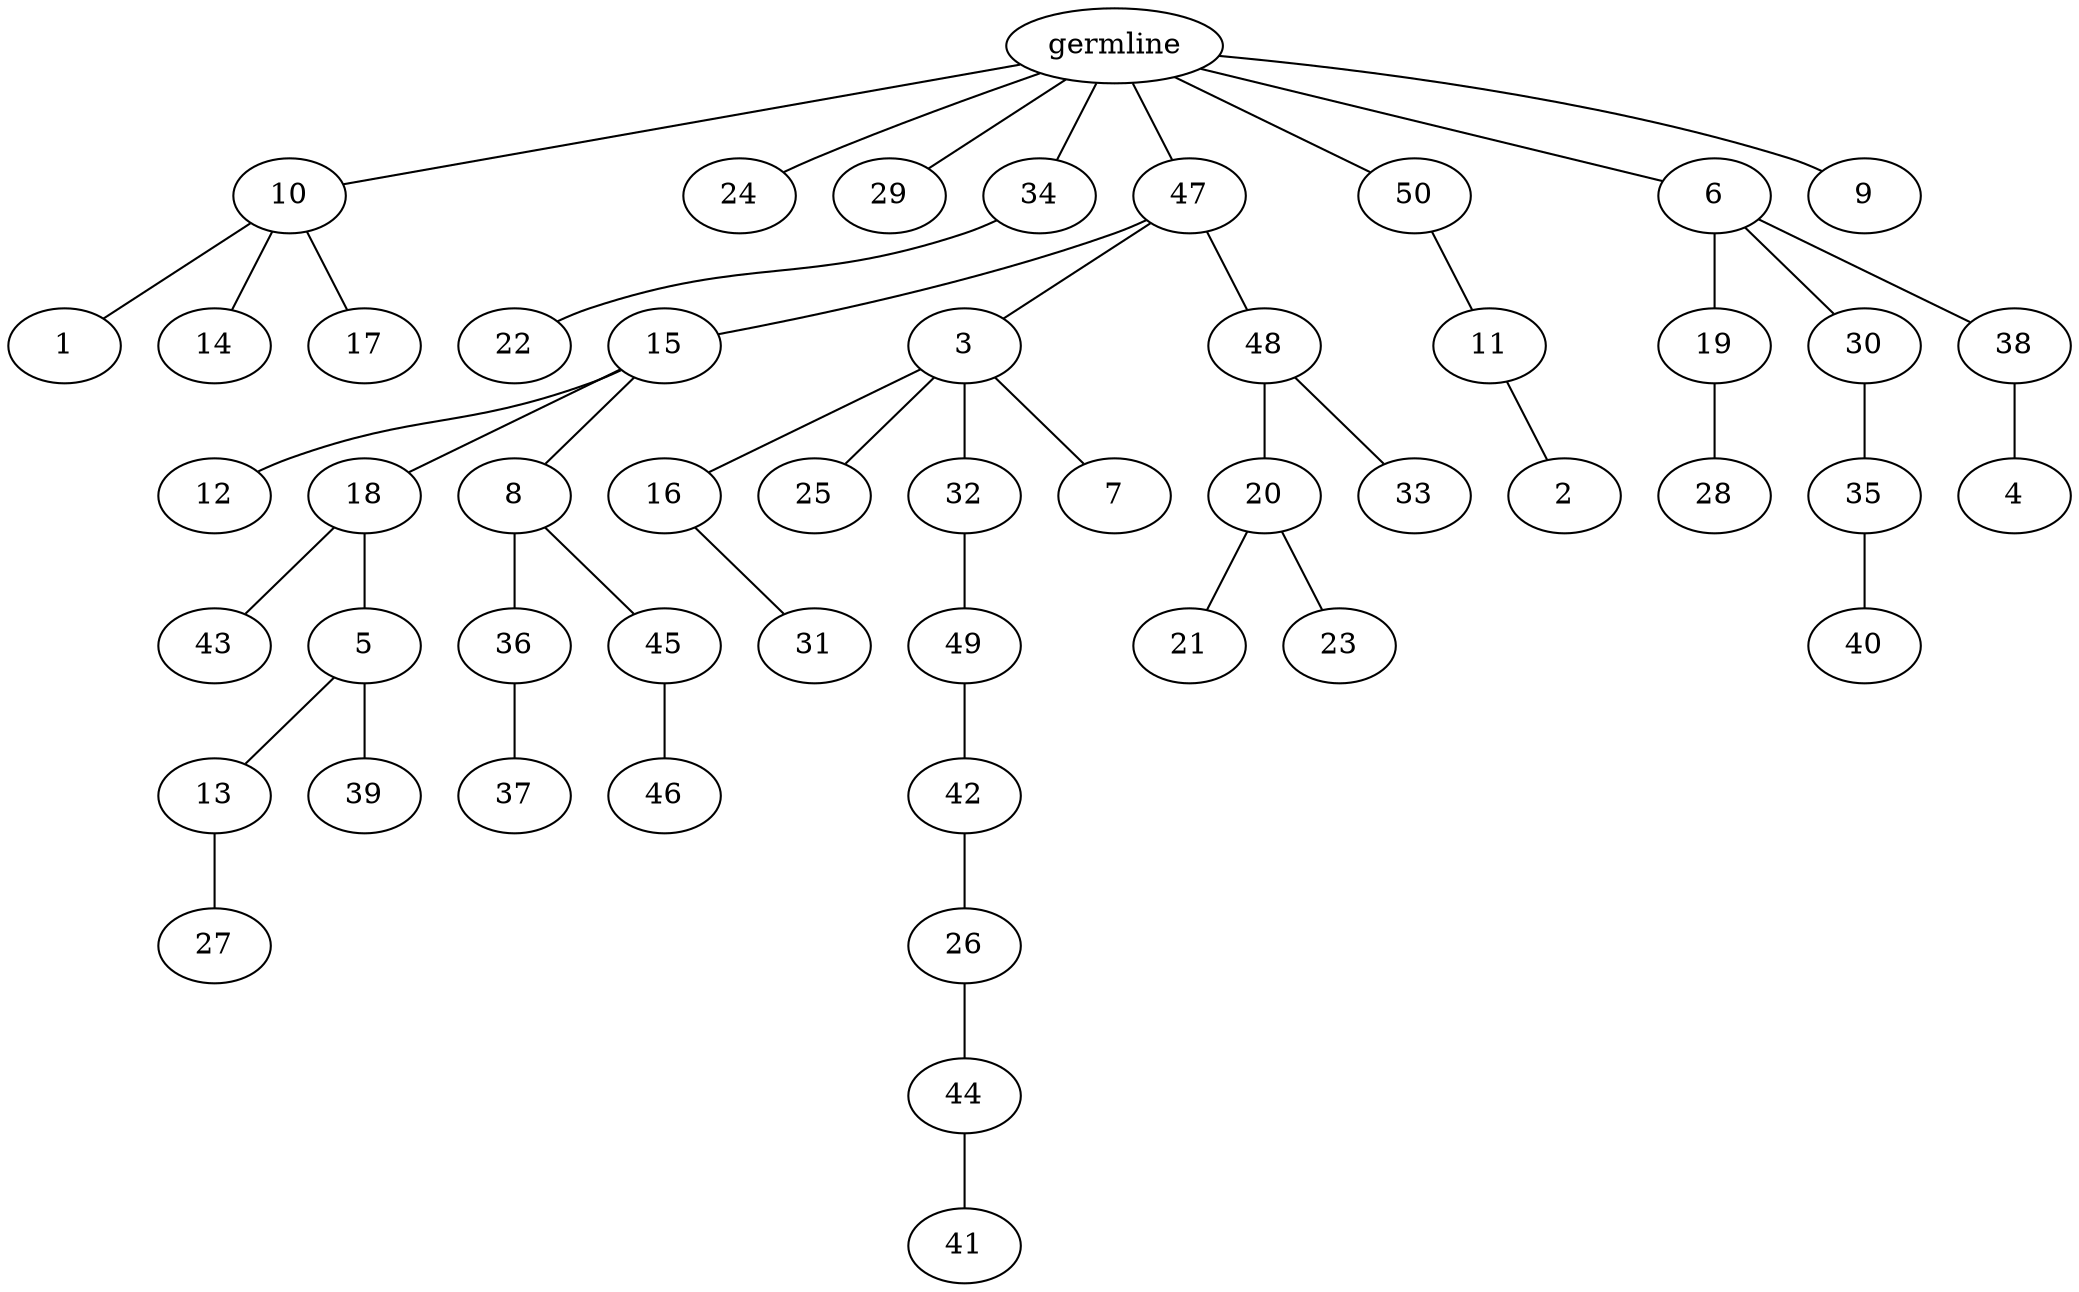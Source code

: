 graph tree {
    "140661875124064" [label="germline"];
    "140661875150416" [label="10"];
    "140661875148064" [label="1"];
    "140661875149504" [label="14"];
    "140661875149840" [label="17"];
    "140661875148016" [label="24"];
    "140661875148352" [label="29"];
    "140661875147296" [label="34"];
    "140661875149984" [label="22"];
    "140661875149024" [label="47"];
    "140661875150464" [label="15"];
    "140661875146816" [label="12"];
    "140661875148160" [label="18"];
    "140661875149408" [label="43"];
    "140661875148928" [label="5"];
    "140661875146960" [label="13"];
    "140661875147920" [label="27"];
    "140661875147056" [label="39"];
    "140661875148256" [label="8"];
    "140661875150176" [label="36"];
    "140661875148592" [label="37"];
    "140661875149216" [label="45"];
    "140661881827584" [label="46"];
    "140661875148880" [label="3"];
    "140661881828256" [label="16"];
    "140661881827872" [label="31"];
    "140661881828448" [label="25"];
    "140661881828160" [label="32"];
    "140661881827968" [label="49"];
    "140661881828496" [label="42"];
    "140661881829024" [label="26"];
    "140661881829312" [label="44"];
    "140661874292864" [label="41"];
    "140661881828976" [label="7"];
    "140661875149360" [label="48"];
    "140661881842512" [label="20"];
    "140661881766048" [label="21"];
    "140661881766096" [label="23"];
    "140661881829792" [label="33"];
    "140661875147728" [label="50"];
    "140661881829600" [label="11"];
    "140661881829984" [label="2"];
    "140661881830224" [label="6"];
    "140661881830560" [label="19"];
    "140661881830176" [label="28"];
    "140661881830992" [label="30"];
    "140661881830416" [label="35"];
    "140661881830896" [label="40"];
    "140661881831184" [label="38"];
    "140661881830752" [label="4"];
    "140661881831280" [label="9"];
    "140661875124064" -- "140661875150416";
    "140661875124064" -- "140661875148016";
    "140661875124064" -- "140661875148352";
    "140661875124064" -- "140661875147296";
    "140661875124064" -- "140661875149024";
    "140661875124064" -- "140661875147728";
    "140661875124064" -- "140661881830224";
    "140661875124064" -- "140661881831280";
    "140661875150416" -- "140661875148064";
    "140661875150416" -- "140661875149504";
    "140661875150416" -- "140661875149840";
    "140661875147296" -- "140661875149984";
    "140661875149024" -- "140661875150464";
    "140661875149024" -- "140661875148880";
    "140661875149024" -- "140661875149360";
    "140661875150464" -- "140661875146816";
    "140661875150464" -- "140661875148160";
    "140661875150464" -- "140661875148256";
    "140661875148160" -- "140661875149408";
    "140661875148160" -- "140661875148928";
    "140661875148928" -- "140661875146960";
    "140661875148928" -- "140661875147056";
    "140661875146960" -- "140661875147920";
    "140661875148256" -- "140661875150176";
    "140661875148256" -- "140661875149216";
    "140661875150176" -- "140661875148592";
    "140661875149216" -- "140661881827584";
    "140661875148880" -- "140661881828256";
    "140661875148880" -- "140661881828448";
    "140661875148880" -- "140661881828160";
    "140661875148880" -- "140661881828976";
    "140661881828256" -- "140661881827872";
    "140661881828160" -- "140661881827968";
    "140661881827968" -- "140661881828496";
    "140661881828496" -- "140661881829024";
    "140661881829024" -- "140661881829312";
    "140661881829312" -- "140661874292864";
    "140661875149360" -- "140661881842512";
    "140661875149360" -- "140661881829792";
    "140661881842512" -- "140661881766048";
    "140661881842512" -- "140661881766096";
    "140661875147728" -- "140661881829600";
    "140661881829600" -- "140661881829984";
    "140661881830224" -- "140661881830560";
    "140661881830224" -- "140661881830992";
    "140661881830224" -- "140661881831184";
    "140661881830560" -- "140661881830176";
    "140661881830992" -- "140661881830416";
    "140661881830416" -- "140661881830896";
    "140661881831184" -- "140661881830752";
}
